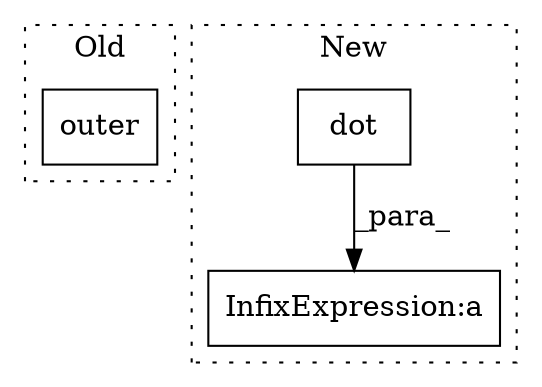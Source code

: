 digraph G {
subgraph cluster0 {
1 [label="outer" a="32" s="7500,7545" l="6,1" shape="box"];
label = "Old";
style="dotted";
}
subgraph cluster1 {
2 [label="dot" a="32" s="7482,7524" l="4,1" shape="box"];
3 [label="InfixExpression:a" a="27" s="7525" l="3" shape="box"];
label = "New";
style="dotted";
}
2 -> 3 [label="_para_"];
}